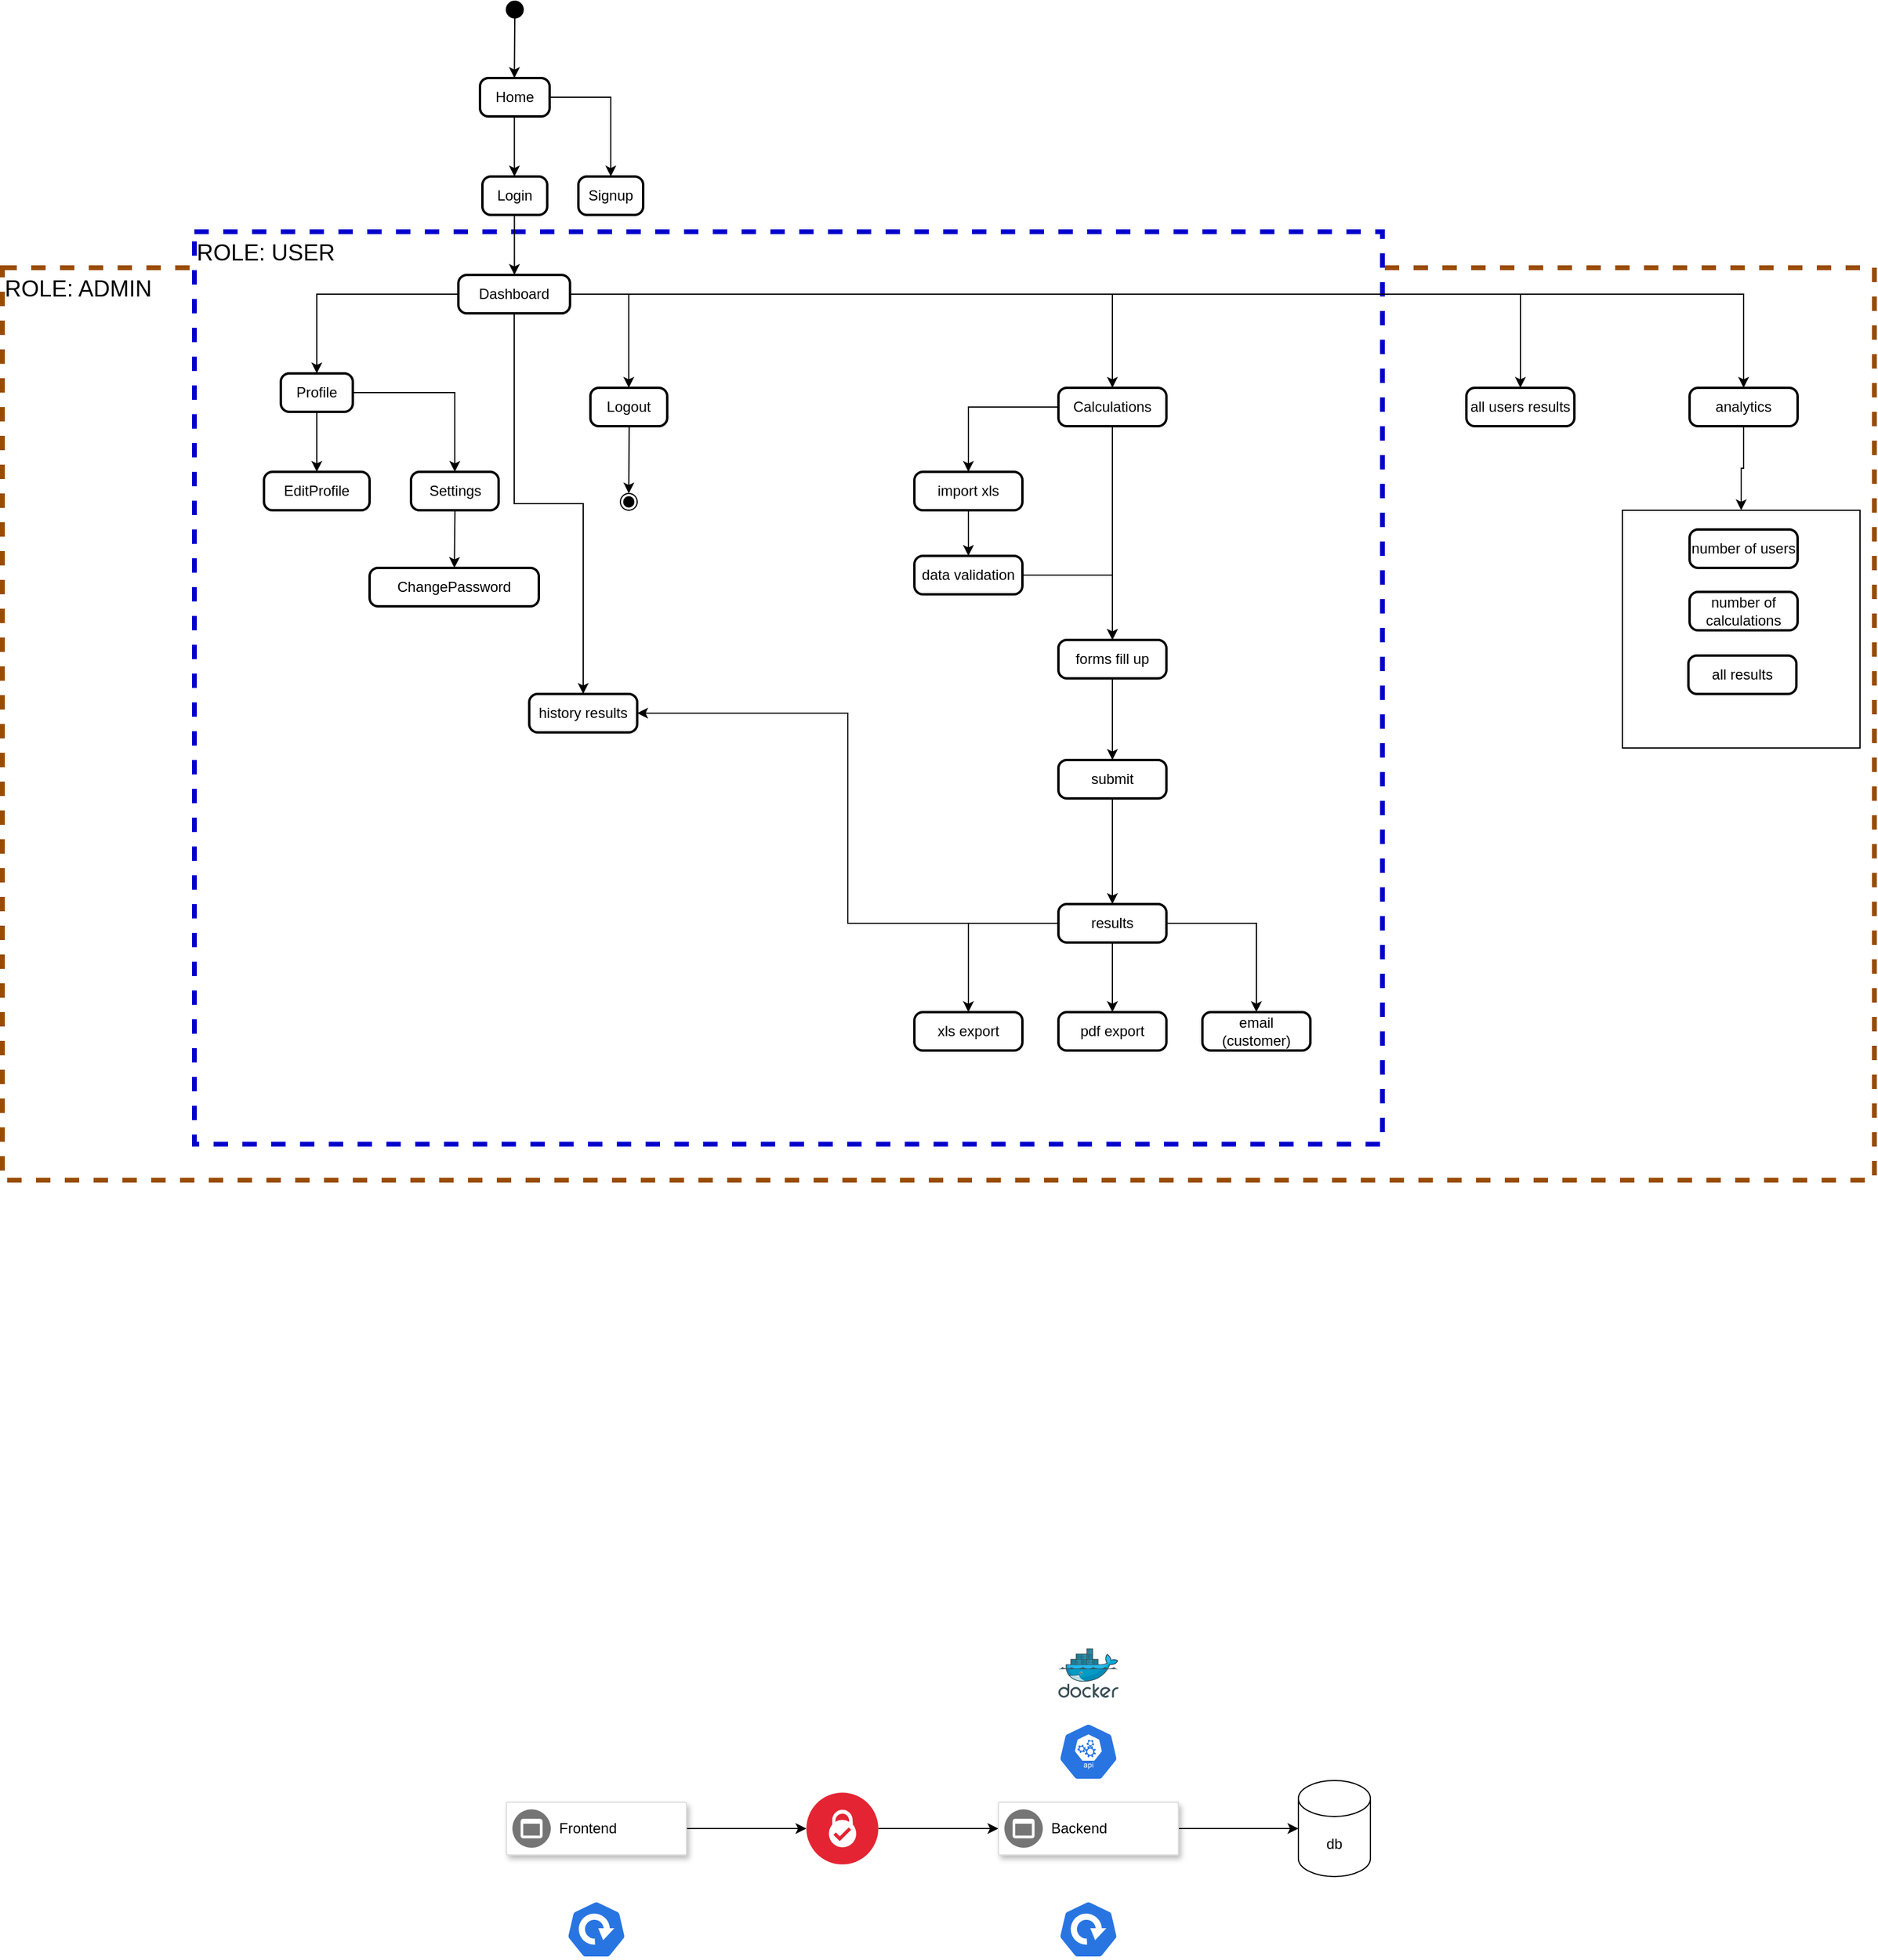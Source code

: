 <mxfile version="21.8.2" type="github">
  <diagram name="Strona-1" id="mIdCkDDE6zFMRoVFmAbo">
    <mxGraphModel dx="4804" dy="2203" grid="1" gridSize="10" guides="1" tooltips="1" connect="1" arrows="1" fold="1" page="1" pageScale="1" pageWidth="827" pageHeight="1169" math="0" shadow="0">
      <root>
        <mxCell id="0" />
        <mxCell id="1" parent="0" />
        <mxCell id="8w9hnGz_qErVaokzDsNh-49" value="ROLE: ADMIN" style="rounded=0;whiteSpace=wrap;html=1;align=left;verticalAlign=top;fontSize=19;strokeWidth=4;dashed=1;strokeColor=#994C00;" vertex="1" parent="1">
          <mxGeometry x="-210" y="230" width="1560" height="760" as="geometry" />
        </mxCell>
        <mxCell id="8w9hnGz_qErVaokzDsNh-48" value="ROLE: USER" style="rounded=0;whiteSpace=wrap;html=1;align=left;verticalAlign=top;fontSize=19;dashed=1;strokeWidth=4;strokeColor=#0000CC;" vertex="1" parent="1">
          <mxGeometry x="-50" y="200" width="990" height="760" as="geometry" />
        </mxCell>
        <mxCell id="2" value="" style="ellipse;fillColor=strokeColor;" parent="1" vertex="1">
          <mxGeometry x="210" y="8" width="14" height="14" as="geometry" />
        </mxCell>
        <mxCell id="8w9hnGz_qErVaokzDsNh-21" style="edgeStyle=orthogonalEdgeStyle;rounded=0;orthogonalLoop=1;jettySize=auto;html=1;entryX=0.5;entryY=0;entryDx=0;entryDy=0;" edge="1" parent="1" source="3" target="8w9hnGz_qErVaokzDsNh-20">
          <mxGeometry relative="1" as="geometry" />
        </mxCell>
        <mxCell id="3" value="Home" style="rounded=1;absoluteArcSize=1;arcSize=14;whiteSpace=wrap;strokeWidth=2;" parent="1" vertex="1">
          <mxGeometry x="188" y="72" width="58" height="32" as="geometry" />
        </mxCell>
        <mxCell id="4" value="Login" style="rounded=1;absoluteArcSize=1;arcSize=14;whiteSpace=wrap;strokeWidth=2;" parent="1" vertex="1">
          <mxGeometry x="190" y="154" width="54" height="32" as="geometry" />
        </mxCell>
        <mxCell id="8w9hnGz_qErVaokzDsNh-23" style="edgeStyle=orthogonalEdgeStyle;rounded=0;orthogonalLoop=1;jettySize=auto;html=1;entryX=0.5;entryY=0;entryDx=0;entryDy=0;" edge="1" parent="1" source="5" target="10">
          <mxGeometry relative="1" as="geometry" />
        </mxCell>
        <mxCell id="8w9hnGz_qErVaokzDsNh-24" style="edgeStyle=orthogonalEdgeStyle;rounded=0;orthogonalLoop=1;jettySize=auto;html=1;entryX=0.5;entryY=0;entryDx=0;entryDy=0;" edge="1" parent="1" source="5" target="6">
          <mxGeometry relative="1" as="geometry" />
        </mxCell>
        <mxCell id="8w9hnGz_qErVaokzDsNh-26" style="edgeStyle=orthogonalEdgeStyle;rounded=0;orthogonalLoop=1;jettySize=auto;html=1;entryX=0.5;entryY=0;entryDx=0;entryDy=0;" edge="1" parent="1" source="5" target="8w9hnGz_qErVaokzDsNh-25">
          <mxGeometry relative="1" as="geometry" />
        </mxCell>
        <mxCell id="8w9hnGz_qErVaokzDsNh-47" style="edgeStyle=orthogonalEdgeStyle;rounded=0;orthogonalLoop=1;jettySize=auto;html=1;entryX=0.5;entryY=0;entryDx=0;entryDy=0;" edge="1" parent="1" source="5" target="8w9hnGz_qErVaokzDsNh-45">
          <mxGeometry relative="1" as="geometry" />
        </mxCell>
        <mxCell id="8w9hnGz_qErVaokzDsNh-51" style="edgeStyle=orthogonalEdgeStyle;rounded=0;orthogonalLoop=1;jettySize=auto;html=1;entryX=0.5;entryY=0;entryDx=0;entryDy=0;" edge="1" parent="1" source="5" target="8w9hnGz_qErVaokzDsNh-50">
          <mxGeometry relative="1" as="geometry" />
        </mxCell>
        <mxCell id="8w9hnGz_qErVaokzDsNh-53" style="edgeStyle=orthogonalEdgeStyle;rounded=0;orthogonalLoop=1;jettySize=auto;html=1;entryX=0.5;entryY=0;entryDx=0;entryDy=0;" edge="1" parent="1" source="5" target="8w9hnGz_qErVaokzDsNh-52">
          <mxGeometry relative="1" as="geometry" />
        </mxCell>
        <mxCell id="5" value="Dashboard" style="rounded=1;absoluteArcSize=1;arcSize=14;whiteSpace=wrap;strokeWidth=2;" parent="1" vertex="1">
          <mxGeometry x="170" y="236" width="93" height="32" as="geometry" />
        </mxCell>
        <mxCell id="8w9hnGz_qErVaokzDsNh-22" style="edgeStyle=orthogonalEdgeStyle;rounded=0;orthogonalLoop=1;jettySize=auto;html=1;" edge="1" parent="1" source="6" target="7">
          <mxGeometry relative="1" as="geometry" />
        </mxCell>
        <mxCell id="6" value="Profile" style="rounded=1;absoluteArcSize=1;arcSize=14;whiteSpace=wrap;strokeWidth=2;" parent="1" vertex="1">
          <mxGeometry x="22" y="318" width="60" height="32" as="geometry" />
        </mxCell>
        <mxCell id="7" value="Settings" style="rounded=1;absoluteArcSize=1;arcSize=14;whiteSpace=wrap;strokeWidth=2;" parent="1" vertex="1">
          <mxGeometry x="130.5" y="400" width="73" height="32" as="geometry" />
        </mxCell>
        <mxCell id="8" value="EditProfile" style="rounded=1;absoluteArcSize=1;arcSize=14;whiteSpace=wrap;strokeWidth=2;" parent="1" vertex="1">
          <mxGeometry x="8" y="400" width="88" height="32" as="geometry" />
        </mxCell>
        <mxCell id="9" value="ChangePassword" style="rounded=1;absoluteArcSize=1;arcSize=14;whiteSpace=wrap;strokeWidth=2;" parent="1" vertex="1">
          <mxGeometry x="96" y="480" width="141" height="32" as="geometry" />
        </mxCell>
        <mxCell id="10" value="Logout" style="rounded=1;absoluteArcSize=1;arcSize=14;whiteSpace=wrap;strokeWidth=2;" parent="1" vertex="1">
          <mxGeometry x="280" y="330" width="64" height="32" as="geometry" />
        </mxCell>
        <mxCell id="11" value="" style="ellipse;shape=endState;fillColor=strokeColor;" parent="1" vertex="1">
          <mxGeometry x="305" y="418" width="14" height="14" as="geometry" />
        </mxCell>
        <mxCell id="12" value="" style="curved=1;startArrow=none;;exitX=0.477;exitY=1;entryX=0.494;entryY=0;" parent="1" source="2" target="3" edge="1">
          <mxGeometry relative="1" as="geometry">
            <Array as="points" />
          </mxGeometry>
        </mxCell>
        <mxCell id="13" value="" style="curved=1;startArrow=none;;exitX=0.494;exitY=1;entryX=0.494;entryY=0;" parent="1" source="3" target="4" edge="1">
          <mxGeometry relative="1" as="geometry">
            <Array as="points" />
          </mxGeometry>
        </mxCell>
        <mxCell id="14" value="" style="curved=1;startArrow=none;;exitX=0.494;exitY=1;entryX=0.502;entryY=0;" parent="1" source="4" target="5" edge="1">
          <mxGeometry relative="1" as="geometry">
            <Array as="points" />
          </mxGeometry>
        </mxCell>
        <mxCell id="17" value="" style="curved=1;startArrow=none;;exitX=0.5;exitY=1;entryX=0.5;entryY=0;" parent="1" source="6" target="8" edge="1">
          <mxGeometry relative="1" as="geometry">
            <Array as="points" />
          </mxGeometry>
        </mxCell>
        <mxCell id="18" value="" style="curved=1;startArrow=none;;exitX=0.502;exitY=1;entryX=0.501;entryY=0;" parent="1" source="7" target="9" edge="1">
          <mxGeometry relative="1" as="geometry">
            <Array as="points" />
          </mxGeometry>
        </mxCell>
        <mxCell id="20" value="" style="curved=1;startArrow=none;;exitX=0.505;exitY=1;entryX=0.523;entryY=0;" parent="1" source="10" target="11" edge="1">
          <mxGeometry relative="1" as="geometry">
            <Array as="points" />
          </mxGeometry>
        </mxCell>
        <mxCell id="8w9hnGz_qErVaokzDsNh-20" value="Signup" style="rounded=1;absoluteArcSize=1;arcSize=14;whiteSpace=wrap;strokeWidth=2;" vertex="1" parent="1">
          <mxGeometry x="270" y="154" width="54" height="32" as="geometry" />
        </mxCell>
        <mxCell id="8w9hnGz_qErVaokzDsNh-28" style="edgeStyle=orthogonalEdgeStyle;rounded=0;orthogonalLoop=1;jettySize=auto;html=1;entryX=0.5;entryY=0;entryDx=0;entryDy=0;" edge="1" parent="1" source="8w9hnGz_qErVaokzDsNh-25" target="8w9hnGz_qErVaokzDsNh-27">
          <mxGeometry relative="1" as="geometry" />
        </mxCell>
        <mxCell id="8w9hnGz_qErVaokzDsNh-33" style="edgeStyle=orthogonalEdgeStyle;rounded=0;orthogonalLoop=1;jettySize=auto;html=1;" edge="1" parent="1" source="8w9hnGz_qErVaokzDsNh-25" target="8w9hnGz_qErVaokzDsNh-31">
          <mxGeometry relative="1" as="geometry" />
        </mxCell>
        <mxCell id="8w9hnGz_qErVaokzDsNh-25" value="Calculations" style="rounded=1;absoluteArcSize=1;arcSize=14;whiteSpace=wrap;strokeWidth=2;" vertex="1" parent="1">
          <mxGeometry x="670" y="330" width="90" height="32" as="geometry" />
        </mxCell>
        <mxCell id="8w9hnGz_qErVaokzDsNh-30" style="edgeStyle=orthogonalEdgeStyle;rounded=0;orthogonalLoop=1;jettySize=auto;html=1;entryX=0.5;entryY=0;entryDx=0;entryDy=0;" edge="1" parent="1" source="8w9hnGz_qErVaokzDsNh-27" target="8w9hnGz_qErVaokzDsNh-29">
          <mxGeometry relative="1" as="geometry" />
        </mxCell>
        <mxCell id="8w9hnGz_qErVaokzDsNh-27" value="import xls" style="rounded=1;absoluteArcSize=1;arcSize=14;whiteSpace=wrap;strokeWidth=2;" vertex="1" parent="1">
          <mxGeometry x="550" y="400" width="90" height="32" as="geometry" />
        </mxCell>
        <mxCell id="8w9hnGz_qErVaokzDsNh-32" style="edgeStyle=orthogonalEdgeStyle;rounded=0;orthogonalLoop=1;jettySize=auto;html=1;entryX=0.5;entryY=0;entryDx=0;entryDy=0;" edge="1" parent="1" source="8w9hnGz_qErVaokzDsNh-29" target="8w9hnGz_qErVaokzDsNh-31">
          <mxGeometry relative="1" as="geometry" />
        </mxCell>
        <mxCell id="8w9hnGz_qErVaokzDsNh-29" value="data validation" style="rounded=1;absoluteArcSize=1;arcSize=14;whiteSpace=wrap;strokeWidth=2;" vertex="1" parent="1">
          <mxGeometry x="550" y="470" width="90" height="32" as="geometry" />
        </mxCell>
        <mxCell id="8w9hnGz_qErVaokzDsNh-35" style="edgeStyle=orthogonalEdgeStyle;rounded=0;orthogonalLoop=1;jettySize=auto;html=1;entryX=0.5;entryY=0;entryDx=0;entryDy=0;" edge="1" parent="1" source="8w9hnGz_qErVaokzDsNh-31" target="8w9hnGz_qErVaokzDsNh-34">
          <mxGeometry relative="1" as="geometry" />
        </mxCell>
        <mxCell id="8w9hnGz_qErVaokzDsNh-31" value="forms fill up" style="rounded=1;absoluteArcSize=1;arcSize=14;whiteSpace=wrap;strokeWidth=2;" vertex="1" parent="1">
          <mxGeometry x="670" y="540" width="90" height="32" as="geometry" />
        </mxCell>
        <mxCell id="8w9hnGz_qErVaokzDsNh-37" style="edgeStyle=orthogonalEdgeStyle;rounded=0;orthogonalLoop=1;jettySize=auto;html=1;entryX=0.5;entryY=0;entryDx=0;entryDy=0;" edge="1" parent="1" source="8w9hnGz_qErVaokzDsNh-34" target="8w9hnGz_qErVaokzDsNh-36">
          <mxGeometry relative="1" as="geometry" />
        </mxCell>
        <mxCell id="8w9hnGz_qErVaokzDsNh-34" value="submit" style="rounded=1;absoluteArcSize=1;arcSize=14;whiteSpace=wrap;strokeWidth=2;" vertex="1" parent="1">
          <mxGeometry x="670" y="640" width="90" height="32" as="geometry" />
        </mxCell>
        <mxCell id="8w9hnGz_qErVaokzDsNh-39" style="edgeStyle=orthogonalEdgeStyle;rounded=0;orthogonalLoop=1;jettySize=auto;html=1;entryX=0.5;entryY=0;entryDx=0;entryDy=0;" edge="1" parent="1" source="8w9hnGz_qErVaokzDsNh-36" target="8w9hnGz_qErVaokzDsNh-38">
          <mxGeometry relative="1" as="geometry" />
        </mxCell>
        <mxCell id="8w9hnGz_qErVaokzDsNh-41" style="edgeStyle=orthogonalEdgeStyle;rounded=0;orthogonalLoop=1;jettySize=auto;html=1;entryX=0.5;entryY=0;entryDx=0;entryDy=0;" edge="1" parent="1" source="8w9hnGz_qErVaokzDsNh-36" target="8w9hnGz_qErVaokzDsNh-40">
          <mxGeometry relative="1" as="geometry" />
        </mxCell>
        <mxCell id="8w9hnGz_qErVaokzDsNh-43" style="edgeStyle=orthogonalEdgeStyle;rounded=0;orthogonalLoop=1;jettySize=auto;html=1;" edge="1" parent="1" source="8w9hnGz_qErVaokzDsNh-36" target="8w9hnGz_qErVaokzDsNh-42">
          <mxGeometry relative="1" as="geometry" />
        </mxCell>
        <mxCell id="8w9hnGz_qErVaokzDsNh-46" style="edgeStyle=orthogonalEdgeStyle;rounded=0;orthogonalLoop=1;jettySize=auto;html=1;entryX=1;entryY=0.5;entryDx=0;entryDy=0;" edge="1" parent="1" source="8w9hnGz_qErVaokzDsNh-36" target="8w9hnGz_qErVaokzDsNh-45">
          <mxGeometry relative="1" as="geometry" />
        </mxCell>
        <mxCell id="8w9hnGz_qErVaokzDsNh-36" value="results" style="rounded=1;absoluteArcSize=1;arcSize=14;whiteSpace=wrap;strokeWidth=2;" vertex="1" parent="1">
          <mxGeometry x="670" y="760" width="90" height="32" as="geometry" />
        </mxCell>
        <mxCell id="8w9hnGz_qErVaokzDsNh-38" value="xls export" style="rounded=1;absoluteArcSize=1;arcSize=14;whiteSpace=wrap;strokeWidth=2;" vertex="1" parent="1">
          <mxGeometry x="550" y="850" width="90" height="32" as="geometry" />
        </mxCell>
        <mxCell id="8w9hnGz_qErVaokzDsNh-40" value="pdf export" style="rounded=1;absoluteArcSize=1;arcSize=14;whiteSpace=wrap;strokeWidth=2;" vertex="1" parent="1">
          <mxGeometry x="670" y="850" width="90" height="32" as="geometry" />
        </mxCell>
        <mxCell id="8w9hnGz_qErVaokzDsNh-42" value="email (customer)" style="rounded=1;absoluteArcSize=1;arcSize=14;whiteSpace=wrap;strokeWidth=2;" vertex="1" parent="1">
          <mxGeometry x="790" y="850" width="90" height="32" as="geometry" />
        </mxCell>
        <mxCell id="8w9hnGz_qErVaokzDsNh-45" value="history results" style="rounded=1;absoluteArcSize=1;arcSize=14;whiteSpace=wrap;strokeWidth=2;" vertex="1" parent="1">
          <mxGeometry x="229" y="585" width="90" height="32" as="geometry" />
        </mxCell>
        <mxCell id="8w9hnGz_qErVaokzDsNh-50" value="all users results" style="rounded=1;absoluteArcSize=1;arcSize=14;whiteSpace=wrap;strokeWidth=2;" vertex="1" parent="1">
          <mxGeometry x="1010" y="330" width="90" height="32" as="geometry" />
        </mxCell>
        <mxCell id="8w9hnGz_qErVaokzDsNh-75" style="edgeStyle=orthogonalEdgeStyle;rounded=0;orthogonalLoop=1;jettySize=auto;html=1;entryX=0.5;entryY=0;entryDx=0;entryDy=0;" edge="1" parent="1" source="8w9hnGz_qErVaokzDsNh-52" target="8w9hnGz_qErVaokzDsNh-74">
          <mxGeometry relative="1" as="geometry" />
        </mxCell>
        <mxCell id="8w9hnGz_qErVaokzDsNh-52" value="analytics" style="rounded=1;absoluteArcSize=1;arcSize=14;whiteSpace=wrap;strokeWidth=2;" vertex="1" parent="1">
          <mxGeometry x="1196" y="330" width="90" height="32" as="geometry" />
        </mxCell>
        <mxCell id="8w9hnGz_qErVaokzDsNh-54" value="db" style="shape=cylinder3;whiteSpace=wrap;html=1;boundedLbl=1;backgroundOutline=1;size=15;" vertex="1" parent="1">
          <mxGeometry x="870" y="1490" width="60" height="80" as="geometry" />
        </mxCell>
        <mxCell id="8w9hnGz_qErVaokzDsNh-62" value="" style="edgeStyle=orthogonalEdgeStyle;rounded=0;orthogonalLoop=1;jettySize=auto;html=1;" edge="1" parent="1" source="8w9hnGz_qErVaokzDsNh-55" target="8w9hnGz_qErVaokzDsNh-59">
          <mxGeometry relative="1" as="geometry">
            <Array as="points">
              <mxPoint x="620" y="1530" />
              <mxPoint x="620" y="1530" />
            </Array>
          </mxGeometry>
        </mxCell>
        <mxCell id="8w9hnGz_qErVaokzDsNh-55" value="" style="image;aspect=fixed;perimeter=ellipsePerimeter;html=1;align=center;shadow=0;dashed=0;fontColor=#4277BB;labelBackgroundColor=default;fontSize=12;spacingTop=3;image=img/lib/ibm/blockchain/certificate_authority.svg;" vertex="1" parent="1">
          <mxGeometry x="460" y="1500" width="60" height="60" as="geometry" />
        </mxCell>
        <mxCell id="8w9hnGz_qErVaokzDsNh-58" style="edgeStyle=orthogonalEdgeStyle;rounded=0;orthogonalLoop=1;jettySize=auto;html=1;entryX=0;entryY=0.5;entryDx=0;entryDy=0;" edge="1" parent="1" source="8w9hnGz_qErVaokzDsNh-56" target="8w9hnGz_qErVaokzDsNh-55">
          <mxGeometry relative="1" as="geometry" />
        </mxCell>
        <mxCell id="8w9hnGz_qErVaokzDsNh-56" value="" style="strokeColor=#dddddd;shadow=1;strokeWidth=1;rounded=1;absoluteArcSize=1;arcSize=2;" vertex="1" parent="1">
          <mxGeometry x="210" y="1508" width="150" height="44" as="geometry" />
        </mxCell>
        <mxCell id="8w9hnGz_qErVaokzDsNh-57" value="Frontend" style="sketch=0;dashed=0;connectable=0;html=1;fillColor=#757575;strokeColor=none;shape=mxgraph.gcp2.frontend_platform_services;part=1;labelPosition=right;verticalLabelPosition=middle;align=left;verticalAlign=middle;spacingLeft=5;fontSize=12;" vertex="1" parent="8w9hnGz_qErVaokzDsNh-56">
          <mxGeometry y="0.5" width="32" height="32" relative="1" as="geometry">
            <mxPoint x="5" y="-16" as="offset" />
          </mxGeometry>
        </mxCell>
        <mxCell id="8w9hnGz_qErVaokzDsNh-61" value="" style="edgeStyle=orthogonalEdgeStyle;rounded=0;orthogonalLoop=1;jettySize=auto;html=1;" edge="1" parent="1" source="8w9hnGz_qErVaokzDsNh-59" target="8w9hnGz_qErVaokzDsNh-54">
          <mxGeometry relative="1" as="geometry">
            <Array as="points">
              <mxPoint x="800" y="1530" />
              <mxPoint x="800" y="1530" />
            </Array>
          </mxGeometry>
        </mxCell>
        <mxCell id="8w9hnGz_qErVaokzDsNh-59" value="" style="strokeColor=#dddddd;shadow=1;strokeWidth=1;rounded=1;absoluteArcSize=1;arcSize=2;" vertex="1" parent="1">
          <mxGeometry x="620" y="1508" width="150" height="44" as="geometry" />
        </mxCell>
        <mxCell id="8w9hnGz_qErVaokzDsNh-60" value="Backend" style="sketch=0;dashed=0;connectable=0;html=1;fillColor=#757575;strokeColor=none;shape=mxgraph.gcp2.frontend_platform_services;part=1;labelPosition=right;verticalLabelPosition=middle;align=left;verticalAlign=middle;spacingLeft=5;fontSize=12;" vertex="1" parent="8w9hnGz_qErVaokzDsNh-59">
          <mxGeometry y="0.5" width="32" height="32" relative="1" as="geometry">
            <mxPoint x="5" y="-16" as="offset" />
          </mxGeometry>
        </mxCell>
        <mxCell id="8w9hnGz_qErVaokzDsNh-64" value="" style="image;sketch=0;aspect=fixed;html=1;points=[];align=center;fontSize=12;image=img/lib/mscae/Docker.svg;" vertex="1" parent="1">
          <mxGeometry x="670" y="1380" width="50" height="41" as="geometry" />
        </mxCell>
        <mxCell id="8w9hnGz_qErVaokzDsNh-65" value="" style="sketch=0;html=1;dashed=0;whitespace=wrap;fillColor=#2875E2;strokeColor=#ffffff;points=[[0.005,0.63,0],[0.1,0.2,0],[0.9,0.2,0],[0.5,0,0],[0.995,0.63,0],[0.72,0.99,0],[0.5,1,0],[0.28,0.99,0]];verticalLabelPosition=bottom;align=center;verticalAlign=top;shape=mxgraph.kubernetes.icon;prIcon=api" vertex="1" parent="1">
          <mxGeometry x="670" y="1442" width="50" height="48" as="geometry" />
        </mxCell>
        <mxCell id="8w9hnGz_qErVaokzDsNh-66" value="" style="sketch=0;html=1;dashed=0;whitespace=wrap;fillColor=#2875E2;strokeColor=#ffffff;points=[[0.005,0.63,0],[0.1,0.2,0],[0.9,0.2,0],[0.5,0,0],[0.995,0.63,0],[0.72,0.99,0],[0.5,1,0],[0.28,0.99,0]];verticalLabelPosition=bottom;align=center;verticalAlign=top;shape=mxgraph.kubernetes.icon;prIcon=deploy" vertex="1" parent="1">
          <mxGeometry x="260" y="1590" width="50" height="48" as="geometry" />
        </mxCell>
        <mxCell id="8w9hnGz_qErVaokzDsNh-67" value="" style="sketch=0;html=1;dashed=0;whitespace=wrap;fillColor=#2875E2;strokeColor=#ffffff;points=[[0.005,0.63,0],[0.1,0.2,0],[0.9,0.2,0],[0.5,0,0],[0.995,0.63,0],[0.72,0.99,0],[0.5,1,0],[0.28,0.99,0]];verticalLabelPosition=bottom;align=center;verticalAlign=top;shape=mxgraph.kubernetes.icon;prIcon=deploy" vertex="1" parent="1">
          <mxGeometry x="670" y="1590" width="50" height="48" as="geometry" />
        </mxCell>
        <mxCell id="8w9hnGz_qErVaokzDsNh-74" value="" style="whiteSpace=wrap;html=1;aspect=fixed;" vertex="1" parent="1">
          <mxGeometry x="1140" y="432" width="198" height="198" as="geometry" />
        </mxCell>
        <mxCell id="8w9hnGz_qErVaokzDsNh-69" value="number of users" style="rounded=1;absoluteArcSize=1;arcSize=14;whiteSpace=wrap;strokeWidth=2;" vertex="1" parent="1">
          <mxGeometry x="1196" y="448" width="90" height="32" as="geometry" />
        </mxCell>
        <mxCell id="8w9hnGz_qErVaokzDsNh-70" value="number of calculations" style="rounded=1;absoluteArcSize=1;arcSize=14;whiteSpace=wrap;strokeWidth=2;" vertex="1" parent="1">
          <mxGeometry x="1196" y="500" width="90" height="32" as="geometry" />
        </mxCell>
        <mxCell id="8w9hnGz_qErVaokzDsNh-71" value="all results" style="rounded=1;absoluteArcSize=1;arcSize=14;whiteSpace=wrap;strokeWidth=2;" vertex="1" parent="1">
          <mxGeometry x="1195" y="553" width="90" height="32" as="geometry" />
        </mxCell>
      </root>
    </mxGraphModel>
  </diagram>
</mxfile>
